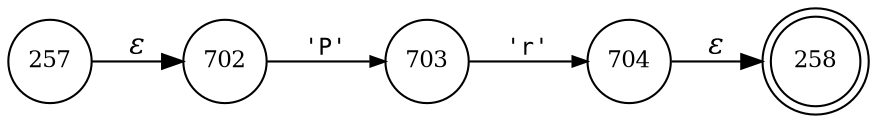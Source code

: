 digraph ATN {
rankdir=LR;
s258[fontsize=11, label="258", shape=doublecircle, fixedsize=true, width=.6];
s704[fontsize=11,label="704", shape=circle, fixedsize=true, width=.55, peripheries=1];
s257[fontsize=11,label="257", shape=circle, fixedsize=true, width=.55, peripheries=1];
s702[fontsize=11,label="702", shape=circle, fixedsize=true, width=.55, peripheries=1];
s703[fontsize=11,label="703", shape=circle, fixedsize=true, width=.55, peripheries=1];
s257 -> s702 [fontname="Times-Italic", label="&epsilon;"];
s702 -> s703 [fontsize=11, fontname="Courier", arrowsize=.7, label = "'P'", arrowhead = normal];
s703 -> s704 [fontsize=11, fontname="Courier", arrowsize=.7, label = "'r'", arrowhead = normal];
s704 -> s258 [fontname="Times-Italic", label="&epsilon;"];
}